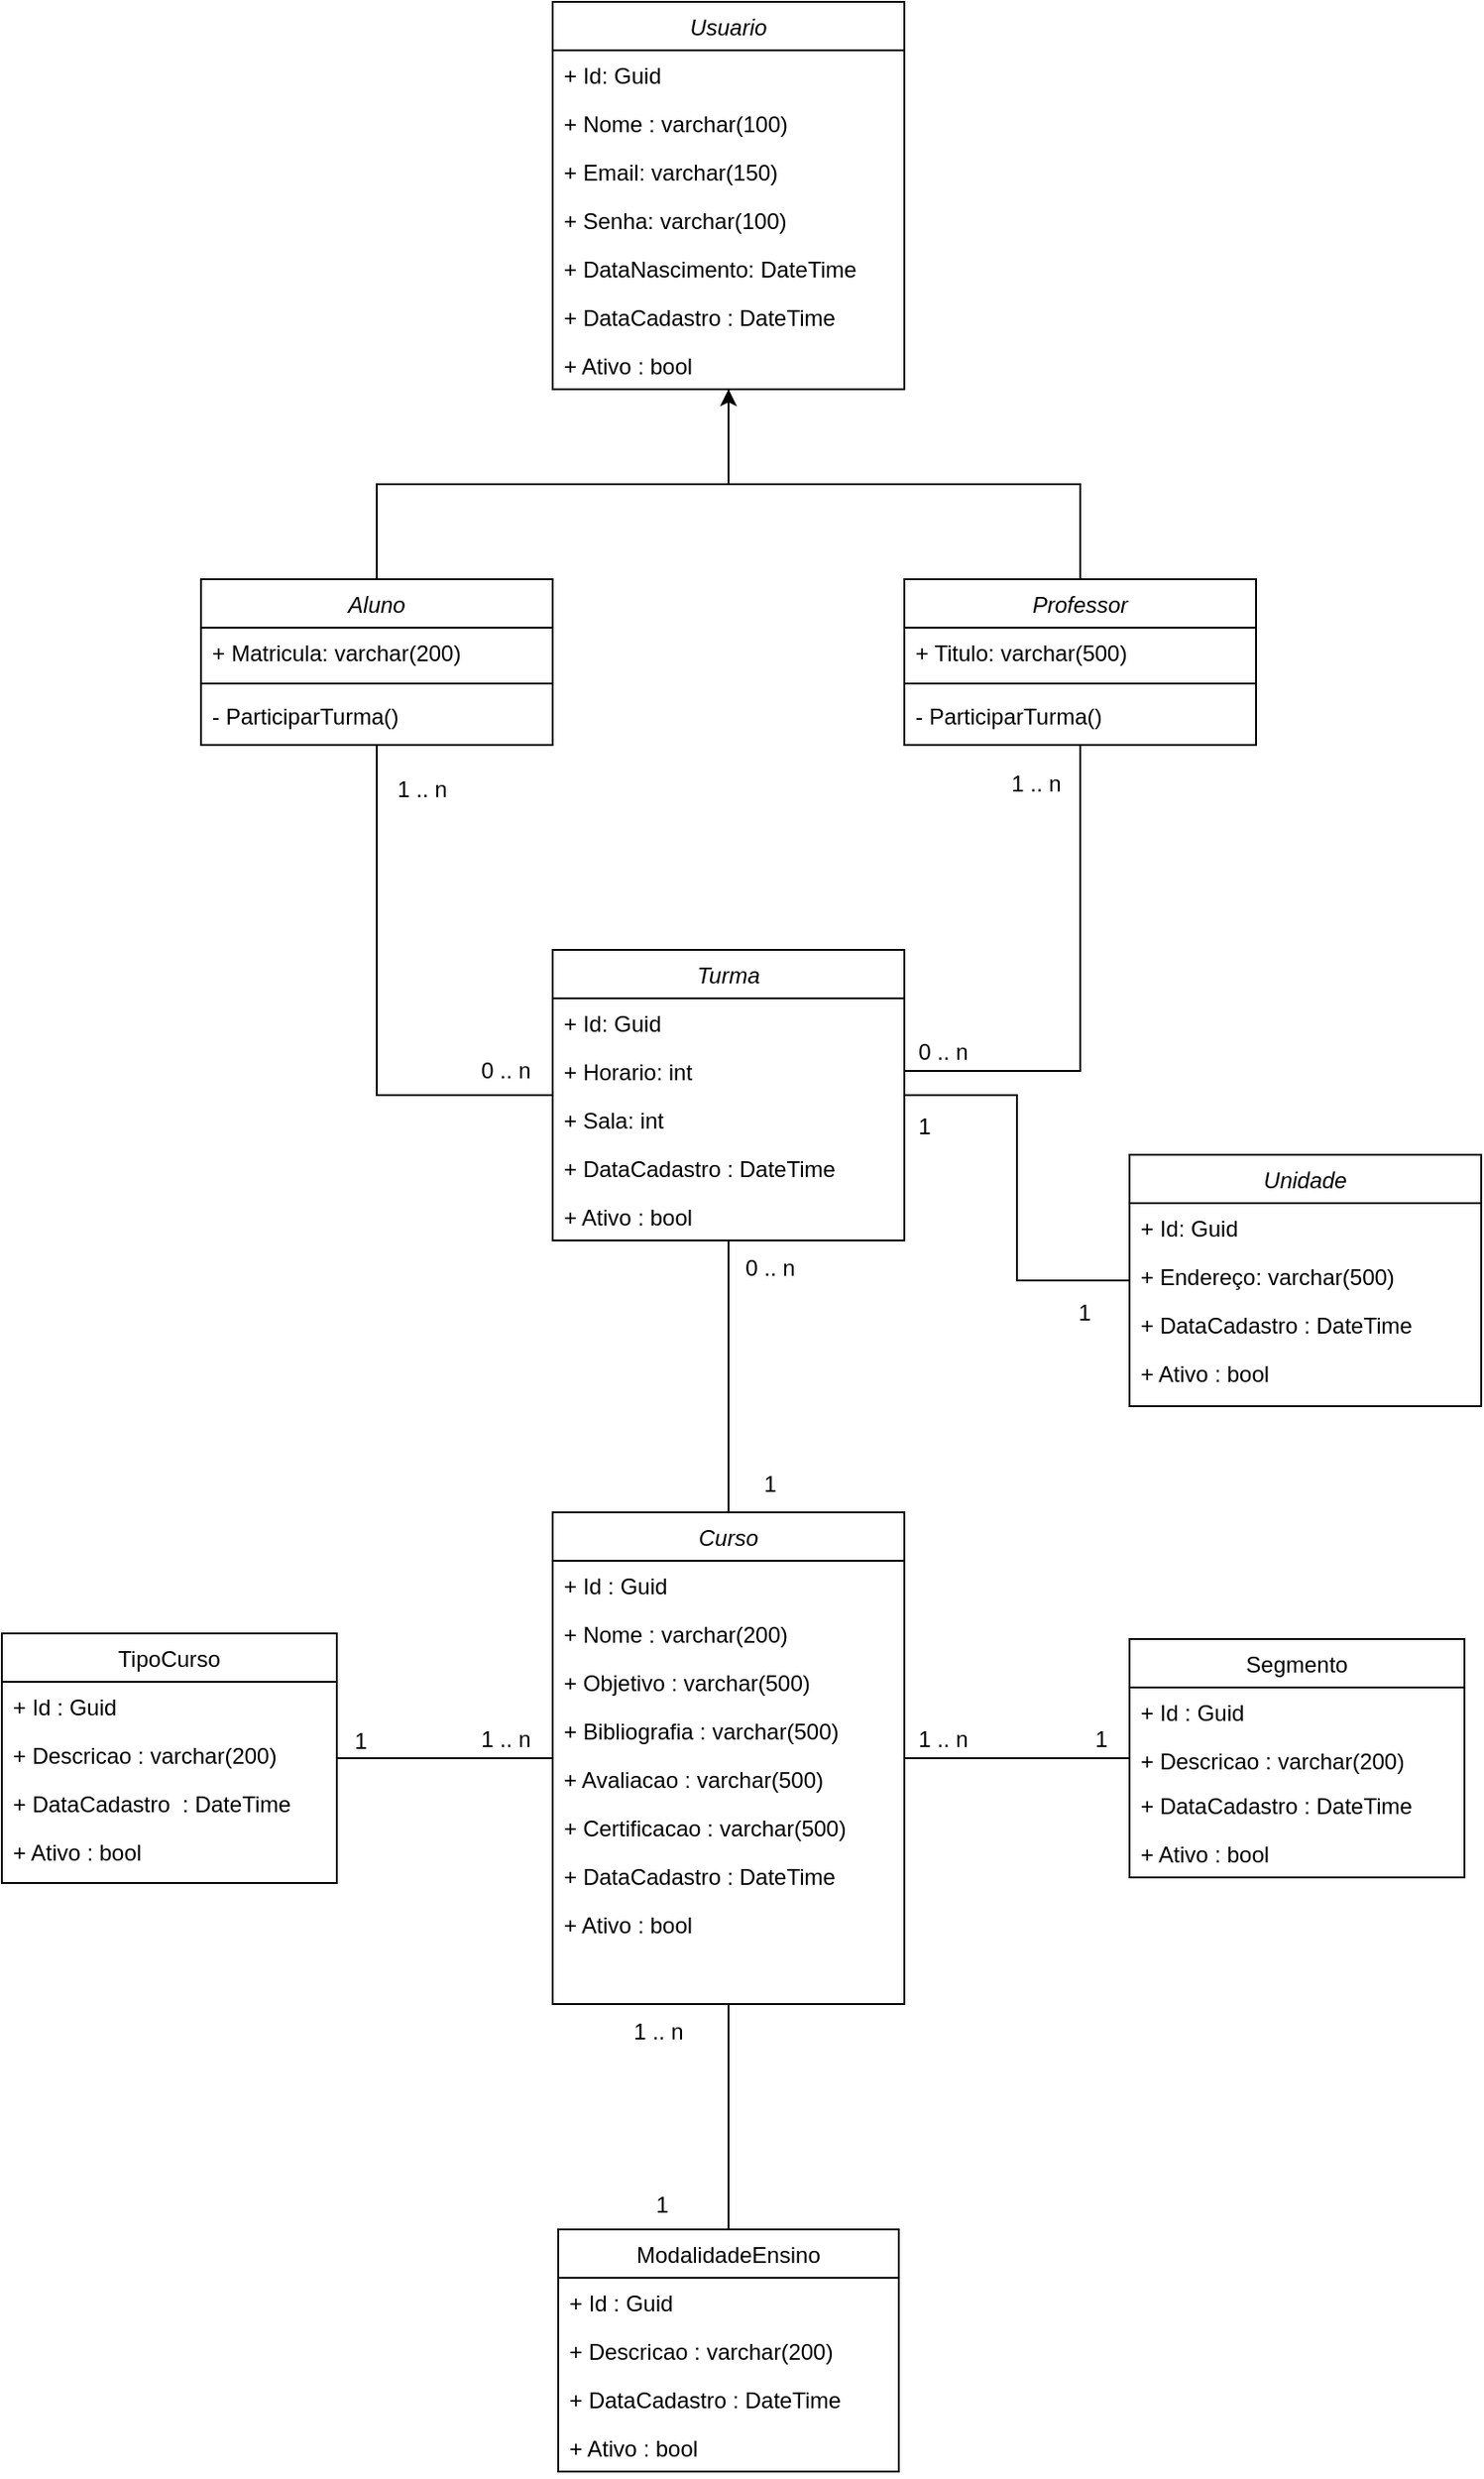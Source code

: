 <mxfile version="24.0.6" type="device">
  <diagram id="C5RBs43oDa-KdzZeNtuy" name="Page-1">
    <mxGraphModel dx="307" dy="649" grid="1" gridSize="10" guides="1" tooltips="1" connect="1" arrows="1" fold="1" page="1" pageScale="1" pageWidth="827" pageHeight="1169" math="0" shadow="0">
      <root>
        <mxCell id="WIyWlLk6GJQsqaUBKTNV-0" />
        <mxCell id="WIyWlLk6GJQsqaUBKTNV-1" parent="WIyWlLk6GJQsqaUBKTNV-0" />
        <mxCell id="TAdvPvk49oAJpefiYAiv-83" style="edgeStyle=orthogonalEdgeStyle;rounded=0;orthogonalLoop=1;jettySize=auto;html=1;endArrow=none;endFill=0;" parent="WIyWlLk6GJQsqaUBKTNV-1" source="zkfFHV4jXpPFQw0GAbJ--0" target="yjyp0f4zioa57aoHRvyX-16" edge="1">
          <mxGeometry relative="1" as="geometry" />
        </mxCell>
        <mxCell id="TAdvPvk49oAJpefiYAiv-85" style="edgeStyle=orthogonalEdgeStyle;rounded=0;orthogonalLoop=1;jettySize=auto;html=1;endArrow=none;endFill=0;" parent="WIyWlLk6GJQsqaUBKTNV-1" source="zkfFHV4jXpPFQw0GAbJ--0" target="zkfFHV4jXpPFQw0GAbJ--13" edge="1">
          <mxGeometry relative="1" as="geometry" />
        </mxCell>
        <mxCell id="zkfFHV4jXpPFQw0GAbJ--0" value="Curso" style="swimlane;fontStyle=2;align=center;verticalAlign=top;childLayout=stackLayout;horizontal=1;startSize=26;horizontalStack=0;resizeParent=1;resizeLast=0;collapsible=1;marginBottom=0;rounded=0;shadow=0;strokeWidth=1;" parent="WIyWlLk6GJQsqaUBKTNV-1" vertex="1">
          <mxGeometry x="1580" y="842" width="189" height="264" as="geometry">
            <mxRectangle x="230" y="140" width="160" height="26" as="alternateBounds" />
          </mxGeometry>
        </mxCell>
        <mxCell id="yjyp0f4zioa57aoHRvyX-2" value="+ Id : Guid" style="text;align=left;verticalAlign=top;spacingLeft=4;spacingRight=4;overflow=hidden;rotatable=0;points=[[0,0.5],[1,0.5]];portConstraint=eastwest;" parent="zkfFHV4jXpPFQw0GAbJ--0" vertex="1">
          <mxGeometry y="26" width="189" height="26" as="geometry" />
        </mxCell>
        <mxCell id="zkfFHV4jXpPFQw0GAbJ--1" value="+ Nome : varchar(200)" style="text;align=left;verticalAlign=top;spacingLeft=4;spacingRight=4;overflow=hidden;rotatable=0;points=[[0,0.5],[1,0.5]];portConstraint=eastwest;" parent="zkfFHV4jXpPFQw0GAbJ--0" vertex="1">
          <mxGeometry y="52" width="189" height="26" as="geometry" />
        </mxCell>
        <mxCell id="KGKcCPhVCYV8Rk8p4fIP-2" value="+ Objetivo : varchar(500)" style="text;align=left;verticalAlign=top;spacingLeft=4;spacingRight=4;overflow=hidden;rotatable=0;points=[[0,0.5],[1,0.5]];portConstraint=eastwest;rounded=0;shadow=0;html=0;" parent="zkfFHV4jXpPFQw0GAbJ--0" vertex="1">
          <mxGeometry y="78" width="189" height="26" as="geometry" />
        </mxCell>
        <mxCell id="KGKcCPhVCYV8Rk8p4fIP-3" value="+ Bibliografia : varchar(500)" style="text;align=left;verticalAlign=top;spacingLeft=4;spacingRight=4;overflow=hidden;rotatable=0;points=[[0,0.5],[1,0.5]];portConstraint=eastwest;rounded=0;shadow=0;html=0;" parent="zkfFHV4jXpPFQw0GAbJ--0" vertex="1">
          <mxGeometry y="104" width="189" height="26" as="geometry" />
        </mxCell>
        <mxCell id="KGKcCPhVCYV8Rk8p4fIP-4" value="+ Avaliacao : varchar(500)" style="text;align=left;verticalAlign=top;spacingLeft=4;spacingRight=4;overflow=hidden;rotatable=0;points=[[0,0.5],[1,0.5]];portConstraint=eastwest;rounded=0;shadow=0;html=0;" parent="zkfFHV4jXpPFQw0GAbJ--0" vertex="1">
          <mxGeometry y="130" width="189" height="26" as="geometry" />
        </mxCell>
        <mxCell id="KGKcCPhVCYV8Rk8p4fIP-5" value="+ Certificacao : varchar(500)" style="text;align=left;verticalAlign=top;spacingLeft=4;spacingRight=4;overflow=hidden;rotatable=0;points=[[0,0.5],[1,0.5]];portConstraint=eastwest;rounded=0;shadow=0;html=0;" parent="zkfFHV4jXpPFQw0GAbJ--0" vertex="1">
          <mxGeometry y="156" width="189" height="26" as="geometry" />
        </mxCell>
        <mxCell id="KGKcCPhVCYV8Rk8p4fIP-6" value="+ DataCadastro : DateTime" style="text;align=left;verticalAlign=top;spacingLeft=4;spacingRight=4;overflow=hidden;rotatable=0;points=[[0,0.5],[1,0.5]];portConstraint=eastwest;rounded=0;shadow=0;html=0;" parent="zkfFHV4jXpPFQw0GAbJ--0" vertex="1">
          <mxGeometry y="182" width="189" height="26" as="geometry" />
        </mxCell>
        <mxCell id="yjyp0f4zioa57aoHRvyX-3" value="+ Ativo : bool" style="text;align=left;verticalAlign=top;spacingLeft=4;spacingRight=4;overflow=hidden;rotatable=0;points=[[0,0.5],[1,0.5]];portConstraint=eastwest;rounded=0;shadow=0;html=0;" parent="zkfFHV4jXpPFQw0GAbJ--0" vertex="1">
          <mxGeometry y="208" width="189" height="26" as="geometry" />
        </mxCell>
        <mxCell id="zkfFHV4jXpPFQw0GAbJ--13" value="Segmento" style="swimlane;fontStyle=0;align=center;verticalAlign=top;childLayout=stackLayout;horizontal=1;startSize=26;horizontalStack=0;resizeParent=1;resizeLast=0;collapsible=1;marginBottom=0;rounded=0;shadow=0;strokeWidth=1;" parent="WIyWlLk6GJQsqaUBKTNV-1" vertex="1">
          <mxGeometry x="1890" y="910" width="180" height="128" as="geometry">
            <mxRectangle x="340" y="380" width="170" height="26" as="alternateBounds" />
          </mxGeometry>
        </mxCell>
        <mxCell id="yjyp0f4zioa57aoHRvyX-11" value="+ Id : Guid" style="text;align=left;verticalAlign=top;spacingLeft=4;spacingRight=4;overflow=hidden;rotatable=0;points=[[0,0.5],[1,0.5]];portConstraint=eastwest;" parent="zkfFHV4jXpPFQw0GAbJ--13" vertex="1">
          <mxGeometry y="26" width="180" height="26" as="geometry" />
        </mxCell>
        <mxCell id="zkfFHV4jXpPFQw0GAbJ--14" value="+ Descricao : varchar(200)" style="text;align=left;verticalAlign=top;spacingLeft=4;spacingRight=4;overflow=hidden;rotatable=0;points=[[0,0.5],[1,0.5]];portConstraint=eastwest;" parent="zkfFHV4jXpPFQw0GAbJ--13" vertex="1">
          <mxGeometry y="52" width="180" height="24" as="geometry" />
        </mxCell>
        <mxCell id="yjyp0f4zioa57aoHRvyX-24" value="+ DataCadastro : DateTime" style="text;align=left;verticalAlign=top;spacingLeft=4;spacingRight=4;overflow=hidden;rotatable=0;points=[[0,0.5],[1,0.5]];portConstraint=eastwest;rounded=0;shadow=0;html=0;" parent="zkfFHV4jXpPFQw0GAbJ--13" vertex="1">
          <mxGeometry y="76" width="180" height="26" as="geometry" />
        </mxCell>
        <mxCell id="yjyp0f4zioa57aoHRvyX-12" value="+ Ativo : bool" style="text;align=left;verticalAlign=top;spacingLeft=4;spacingRight=4;overflow=hidden;rotatable=0;points=[[0,0.5],[1,0.5]];portConstraint=eastwest;" parent="zkfFHV4jXpPFQw0GAbJ--13" vertex="1">
          <mxGeometry y="102" width="180" height="26" as="geometry" />
        </mxCell>
        <mxCell id="TAdvPvk49oAJpefiYAiv-84" style="edgeStyle=orthogonalEdgeStyle;rounded=0;orthogonalLoop=1;jettySize=auto;html=1;endArrow=none;endFill=0;" parent="WIyWlLk6GJQsqaUBKTNV-1" source="KGKcCPhVCYV8Rk8p4fIP-8" target="zkfFHV4jXpPFQw0GAbJ--0" edge="1">
          <mxGeometry relative="1" as="geometry" />
        </mxCell>
        <mxCell id="KGKcCPhVCYV8Rk8p4fIP-8" value="TipoCurso" style="swimlane;fontStyle=0;align=center;verticalAlign=top;childLayout=stackLayout;horizontal=1;startSize=26;horizontalStack=0;resizeParent=1;resizeLast=0;collapsible=1;marginBottom=0;rounded=0;shadow=0;strokeWidth=1;" parent="WIyWlLk6GJQsqaUBKTNV-1" vertex="1">
          <mxGeometry x="1284" y="907" width="180" height="134" as="geometry">
            <mxRectangle x="130" y="380" width="160" height="26" as="alternateBounds" />
          </mxGeometry>
        </mxCell>
        <mxCell id="KGKcCPhVCYV8Rk8p4fIP-9" value="+ Id : Guid" style="text;align=left;verticalAlign=top;spacingLeft=4;spacingRight=4;overflow=hidden;rotatable=0;points=[[0,0.5],[1,0.5]];portConstraint=eastwest;" parent="KGKcCPhVCYV8Rk8p4fIP-8" vertex="1">
          <mxGeometry y="26" width="180" height="26" as="geometry" />
        </mxCell>
        <mxCell id="yjyp0f4zioa57aoHRvyX-5" value="+ Descricao : varchar(200)" style="text;align=left;verticalAlign=top;spacingLeft=4;spacingRight=4;overflow=hidden;rotatable=0;points=[[0,0.5],[1,0.5]];portConstraint=eastwest;" parent="KGKcCPhVCYV8Rk8p4fIP-8" vertex="1">
          <mxGeometry y="52" width="180" height="26" as="geometry" />
        </mxCell>
        <mxCell id="yjyp0f4zioa57aoHRvyX-21" value="+ DataCadastro  : DateTime" style="text;align=left;verticalAlign=top;spacingLeft=4;spacingRight=4;overflow=hidden;rotatable=0;points=[[0,0.5],[1,0.5]];portConstraint=eastwest;rounded=0;shadow=0;html=0;" parent="KGKcCPhVCYV8Rk8p4fIP-8" vertex="1">
          <mxGeometry y="78" width="180" height="26" as="geometry" />
        </mxCell>
        <mxCell id="yjyp0f4zioa57aoHRvyX-6" value="+ Ativo : bool" style="text;align=left;verticalAlign=top;spacingLeft=4;spacingRight=4;overflow=hidden;rotatable=0;points=[[0,0.5],[1,0.5]];portConstraint=eastwest;" parent="KGKcCPhVCYV8Rk8p4fIP-8" vertex="1">
          <mxGeometry y="104" width="180" height="26" as="geometry" />
        </mxCell>
        <mxCell id="KGKcCPhVCYV8Rk8p4fIP-20" value="1" style="text;html=1;strokeColor=none;fillColor=none;align=center;verticalAlign=middle;whiteSpace=wrap;rounded=0;" parent="WIyWlLk6GJQsqaUBKTNV-1" vertex="1">
          <mxGeometry x="1447" y="950" width="60" height="30" as="geometry" />
        </mxCell>
        <mxCell id="KGKcCPhVCYV8Rk8p4fIP-21" value="1 .. n" style="text;html=1;strokeColor=none;fillColor=none;align=center;verticalAlign=middle;whiteSpace=wrap;rounded=0;" parent="WIyWlLk6GJQsqaUBKTNV-1" vertex="1">
          <mxGeometry x="1525" y="949" width="60" height="30" as="geometry" />
        </mxCell>
        <mxCell id="KGKcCPhVCYV8Rk8p4fIP-26" value="1 .. n" style="text;html=1;strokeColor=none;fillColor=none;align=center;verticalAlign=middle;whiteSpace=wrap;rounded=0;rotation=0;" parent="WIyWlLk6GJQsqaUBKTNV-1" vertex="1">
          <mxGeometry x="1760" y="949" width="60" height="30" as="geometry" />
        </mxCell>
        <mxCell id="KGKcCPhVCYV8Rk8p4fIP-27" value="1" style="text;html=1;strokeColor=none;fillColor=none;align=center;verticalAlign=middle;whiteSpace=wrap;rounded=0;" parent="WIyWlLk6GJQsqaUBKTNV-1" vertex="1">
          <mxGeometry x="1844.5" y="949" width="60" height="30" as="geometry" />
        </mxCell>
        <mxCell id="yjyp0f4zioa57aoHRvyX-16" value="ModalidadeEnsino" style="swimlane;fontStyle=0;align=center;verticalAlign=top;childLayout=stackLayout;horizontal=1;startSize=26;horizontalStack=0;resizeParent=1;resizeLast=0;collapsible=1;marginBottom=0;rounded=0;shadow=0;strokeWidth=1;" parent="WIyWlLk6GJQsqaUBKTNV-1" vertex="1">
          <mxGeometry x="1583" y="1227" width="183" height="130" as="geometry">
            <mxRectangle x="130" y="380" width="160" height="26" as="alternateBounds" />
          </mxGeometry>
        </mxCell>
        <mxCell id="yjyp0f4zioa57aoHRvyX-17" value="+ Id : Guid" style="text;align=left;verticalAlign=top;spacingLeft=4;spacingRight=4;overflow=hidden;rotatable=0;points=[[0,0.5],[1,0.5]];portConstraint=eastwest;" parent="yjyp0f4zioa57aoHRvyX-16" vertex="1">
          <mxGeometry y="26" width="183" height="26" as="geometry" />
        </mxCell>
        <mxCell id="yjyp0f4zioa57aoHRvyX-18" value="+ Descricao : varchar(200)" style="text;align=left;verticalAlign=top;spacingLeft=4;spacingRight=4;overflow=hidden;rotatable=0;points=[[0,0.5],[1,0.5]];portConstraint=eastwest;" parent="yjyp0f4zioa57aoHRvyX-16" vertex="1">
          <mxGeometry y="52" width="183" height="26" as="geometry" />
        </mxCell>
        <mxCell id="yjyp0f4zioa57aoHRvyX-25" value="+ DataCadastro : DateTime" style="text;align=left;verticalAlign=top;spacingLeft=4;spacingRight=4;overflow=hidden;rotatable=0;points=[[0,0.5],[1,0.5]];portConstraint=eastwest;rounded=0;shadow=0;html=0;" parent="yjyp0f4zioa57aoHRvyX-16" vertex="1">
          <mxGeometry y="78" width="183" height="26" as="geometry" />
        </mxCell>
        <mxCell id="yjyp0f4zioa57aoHRvyX-19" value="+ Ativo : bool" style="text;align=left;verticalAlign=top;spacingLeft=4;spacingRight=4;overflow=hidden;rotatable=0;points=[[0,0.5],[1,0.5]];portConstraint=eastwest;" parent="yjyp0f4zioa57aoHRvyX-16" vertex="1">
          <mxGeometry y="104" width="183" height="26" as="geometry" />
        </mxCell>
        <mxCell id="yjyp0f4zioa57aoHRvyX-28" value="1 .. n" style="text;html=1;strokeColor=none;fillColor=none;align=center;verticalAlign=middle;whiteSpace=wrap;rounded=0;rotation=0;" parent="WIyWlLk6GJQsqaUBKTNV-1" vertex="1">
          <mxGeometry x="1607" y="1106" width="60" height="30" as="geometry" />
        </mxCell>
        <mxCell id="yjyp0f4zioa57aoHRvyX-29" value="1" style="text;html=1;strokeColor=none;fillColor=none;align=center;verticalAlign=middle;whiteSpace=wrap;rounded=0;" parent="WIyWlLk6GJQsqaUBKTNV-1" vertex="1">
          <mxGeometry x="1609" y="1199" width="60" height="30" as="geometry" />
        </mxCell>
        <mxCell id="TAdvPvk49oAJpefiYAiv-76" style="edgeStyle=orthogonalEdgeStyle;rounded=0;orthogonalLoop=1;jettySize=auto;html=1;entryX=0.5;entryY=0;entryDx=0;entryDy=0;endArrow=none;endFill=0;" parent="WIyWlLk6GJQsqaUBKTNV-1" source="TAdvPvk49oAJpefiYAiv-0" target="zkfFHV4jXpPFQw0GAbJ--0" edge="1">
          <mxGeometry relative="1" as="geometry" />
        </mxCell>
        <mxCell id="TAdvPvk49oAJpefiYAiv-93" style="edgeStyle=orthogonalEdgeStyle;rounded=0;orthogonalLoop=1;jettySize=auto;html=1;endArrow=none;endFill=0;" parent="WIyWlLk6GJQsqaUBKTNV-1" source="TAdvPvk49oAJpefiYAiv-0" target="TAdvPvk49oAJpefiYAiv-87" edge="1">
          <mxGeometry relative="1" as="geometry" />
        </mxCell>
        <mxCell id="TAdvPvk49oAJpefiYAiv-0" value="Turma" style="swimlane;fontStyle=2;align=center;verticalAlign=top;childLayout=stackLayout;horizontal=1;startSize=26;horizontalStack=0;resizeParent=1;resizeLast=0;collapsible=1;marginBottom=0;rounded=0;shadow=0;strokeWidth=1;" parent="WIyWlLk6GJQsqaUBKTNV-1" vertex="1">
          <mxGeometry x="1580" y="540" width="189" height="156" as="geometry">
            <mxRectangle x="230" y="140" width="160" height="26" as="alternateBounds" />
          </mxGeometry>
        </mxCell>
        <mxCell id="TAdvPvk49oAJpefiYAiv-1" value="+ Id: Guid" style="text;align=left;verticalAlign=top;spacingLeft=4;spacingRight=4;overflow=hidden;rotatable=0;points=[[0,0.5],[1,0.5]];portConstraint=eastwest;" parent="TAdvPvk49oAJpefiYAiv-0" vertex="1">
          <mxGeometry y="26" width="189" height="26" as="geometry" />
        </mxCell>
        <mxCell id="TAdvPvk49oAJpefiYAiv-9" value="+ Horario: int" style="text;align=left;verticalAlign=top;spacingLeft=4;spacingRight=4;overflow=hidden;rotatable=0;points=[[0,0.5],[1,0.5]];portConstraint=eastwest;rounded=0;shadow=0;html=0;" parent="TAdvPvk49oAJpefiYAiv-0" vertex="1">
          <mxGeometry y="52" width="189" height="26" as="geometry" />
        </mxCell>
        <mxCell id="TAdvPvk49oAJpefiYAiv-47" value="+ Sala: int" style="text;align=left;verticalAlign=top;spacingLeft=4;spacingRight=4;overflow=hidden;rotatable=0;points=[[0,0.5],[1,0.5]];portConstraint=eastwest;rounded=0;shadow=0;html=0;" parent="TAdvPvk49oAJpefiYAiv-0" vertex="1">
          <mxGeometry y="78" width="189" height="26" as="geometry" />
        </mxCell>
        <mxCell id="TAdvPvk49oAJpefiYAiv-79" value="+ DataCadastro : DateTime" style="text;align=left;verticalAlign=top;spacingLeft=4;spacingRight=4;overflow=hidden;rotatable=0;points=[[0,0.5],[1,0.5]];portConstraint=eastwest;rounded=0;shadow=0;html=0;" parent="TAdvPvk49oAJpefiYAiv-0" vertex="1">
          <mxGeometry y="104" width="189" height="26" as="geometry" />
        </mxCell>
        <mxCell id="TAdvPvk49oAJpefiYAiv-48" value="+ Ativo : bool" style="text;align=left;verticalAlign=top;spacingLeft=4;spacingRight=4;overflow=hidden;rotatable=0;points=[[0,0.5],[1,0.5]];portConstraint=eastwest;rounded=0;shadow=0;html=0;" parent="TAdvPvk49oAJpefiYAiv-0" vertex="1">
          <mxGeometry y="130" width="189" height="26" as="geometry" />
        </mxCell>
        <mxCell id="TAdvPvk49oAJpefiYAiv-52" style="edgeStyle=orthogonalEdgeStyle;rounded=0;orthogonalLoop=1;jettySize=auto;html=1;exitX=0.5;exitY=1;exitDx=0;exitDy=0;entryX=0.5;entryY=0;entryDx=0;entryDy=0;endArrow=none;endFill=0;startArrow=classic;startFill=1;" parent="WIyWlLk6GJQsqaUBKTNV-1" source="TAdvPvk49oAJpefiYAiv-11" target="TAdvPvk49oAJpefiYAiv-31" edge="1">
          <mxGeometry relative="1" as="geometry" />
        </mxCell>
        <mxCell id="TAdvPvk49oAJpefiYAiv-11" value="Usuario" style="swimlane;fontStyle=2;align=center;verticalAlign=top;childLayout=stackLayout;horizontal=1;startSize=26;horizontalStack=0;resizeParent=1;resizeLast=0;collapsible=1;marginBottom=0;rounded=0;shadow=0;strokeWidth=1;" parent="WIyWlLk6GJQsqaUBKTNV-1" vertex="1">
          <mxGeometry x="1580" y="31" width="189" height="208" as="geometry">
            <mxRectangle x="230" y="140" width="160" height="26" as="alternateBounds" />
          </mxGeometry>
        </mxCell>
        <mxCell id="TAdvPvk49oAJpefiYAiv-12" value="+ Id: Guid" style="text;align=left;verticalAlign=top;spacingLeft=4;spacingRight=4;overflow=hidden;rotatable=0;points=[[0,0.5],[1,0.5]];portConstraint=eastwest;" parent="TAdvPvk49oAJpefiYAiv-11" vertex="1">
          <mxGeometry y="26" width="189" height="26" as="geometry" />
        </mxCell>
        <mxCell id="TAdvPvk49oAJpefiYAiv-13" value="+ Nome : varchar(100)" style="text;align=left;verticalAlign=top;spacingLeft=4;spacingRight=4;overflow=hidden;rotatable=0;points=[[0,0.5],[1,0.5]];portConstraint=eastwest;" parent="TAdvPvk49oAJpefiYAiv-11" vertex="1">
          <mxGeometry y="52" width="189" height="26" as="geometry" />
        </mxCell>
        <mxCell id="TAdvPvk49oAJpefiYAiv-14" value="+ Email: varchar(150)" style="text;align=left;verticalAlign=top;spacingLeft=4;spacingRight=4;overflow=hidden;rotatable=0;points=[[0,0.5],[1,0.5]];portConstraint=eastwest;rounded=0;shadow=0;html=0;" parent="TAdvPvk49oAJpefiYAiv-11" vertex="1">
          <mxGeometry y="78" width="189" height="26" as="geometry" />
        </mxCell>
        <mxCell id="TAdvPvk49oAJpefiYAiv-15" value="+ Senha: varchar(100)" style="text;align=left;verticalAlign=top;spacingLeft=4;spacingRight=4;overflow=hidden;rotatable=0;points=[[0,0.5],[1,0.5]];portConstraint=eastwest;rounded=0;shadow=0;html=0;" parent="TAdvPvk49oAJpefiYAiv-11" vertex="1">
          <mxGeometry y="104" width="189" height="26" as="geometry" />
        </mxCell>
        <mxCell id="TAdvPvk49oAJpefiYAiv-16" value="+ DataNascimento: DateTime" style="text;align=left;verticalAlign=top;spacingLeft=4;spacingRight=4;overflow=hidden;rotatable=0;points=[[0,0.5],[1,0.5]];portConstraint=eastwest;rounded=0;shadow=0;html=0;" parent="TAdvPvk49oAJpefiYAiv-11" vertex="1">
          <mxGeometry y="130" width="189" height="26" as="geometry" />
        </mxCell>
        <mxCell id="TAdvPvk49oAJpefiYAiv-20" value="+ DataCadastro : DateTime" style="text;align=left;verticalAlign=top;spacingLeft=4;spacingRight=4;overflow=hidden;rotatable=0;points=[[0,0.5],[1,0.5]];portConstraint=eastwest;rounded=0;shadow=0;html=0;" parent="TAdvPvk49oAJpefiYAiv-11" vertex="1">
          <mxGeometry y="156" width="189" height="26" as="geometry" />
        </mxCell>
        <mxCell id="TAdvPvk49oAJpefiYAiv-77" value="+ Ativo : bool" style="text;align=left;verticalAlign=top;spacingLeft=4;spacingRight=4;overflow=hidden;rotatable=0;points=[[0,0.5],[1,0.5]];portConstraint=eastwest;rounded=0;shadow=0;html=0;" parent="TAdvPvk49oAJpefiYAiv-11" vertex="1">
          <mxGeometry y="182" width="189" height="26" as="geometry" />
        </mxCell>
        <mxCell id="TAdvPvk49oAJpefiYAiv-73" style="edgeStyle=orthogonalEdgeStyle;rounded=0;orthogonalLoop=1;jettySize=auto;html=1;exitX=0.5;exitY=1;exitDx=0;exitDy=0;entryX=0;entryY=0.5;entryDx=0;entryDy=0;endArrow=none;endFill=0;" parent="WIyWlLk6GJQsqaUBKTNV-1" source="TAdvPvk49oAJpefiYAiv-21" target="TAdvPvk49oAJpefiYAiv-0" edge="1">
          <mxGeometry relative="1" as="geometry" />
        </mxCell>
        <mxCell id="TAdvPvk49oAJpefiYAiv-21" value="Aluno" style="swimlane;fontStyle=2;align=center;verticalAlign=top;childLayout=stackLayout;horizontal=1;startSize=26;horizontalStack=0;resizeParent=1;resizeLast=0;collapsible=1;marginBottom=0;rounded=0;shadow=0;strokeWidth=1;" parent="WIyWlLk6GJQsqaUBKTNV-1" vertex="1">
          <mxGeometry x="1391" y="341" width="189" height="89" as="geometry">
            <mxRectangle x="230" y="140" width="160" height="26" as="alternateBounds" />
          </mxGeometry>
        </mxCell>
        <mxCell id="TAdvPvk49oAJpefiYAiv-28" value="+ Matricula: varchar(200)" style="text;align=left;verticalAlign=top;spacingLeft=4;spacingRight=4;overflow=hidden;rotatable=0;points=[[0,0.5],[1,0.5]];portConstraint=eastwest;rounded=0;shadow=0;html=0;" parent="TAdvPvk49oAJpefiYAiv-21" vertex="1">
          <mxGeometry y="26" width="189" height="26" as="geometry" />
        </mxCell>
        <mxCell id="TAdvPvk49oAJpefiYAiv-69" value="" style="line;strokeWidth=1;fillColor=none;align=left;verticalAlign=middle;spacingTop=-1;spacingLeft=3;spacingRight=3;rotatable=0;labelPosition=right;points=[];portConstraint=eastwest;strokeColor=inherit;" parent="TAdvPvk49oAJpefiYAiv-21" vertex="1">
          <mxGeometry y="52" width="189" height="8" as="geometry" />
        </mxCell>
        <mxCell id="TAdvPvk49oAJpefiYAiv-80" value="- ParticiparTurma()" style="text;align=left;verticalAlign=top;spacingLeft=4;spacingRight=4;overflow=hidden;rotatable=0;points=[[0,0.5],[1,0.5]];portConstraint=eastwest;rounded=0;shadow=0;html=0;" parent="TAdvPvk49oAJpefiYAiv-21" vertex="1">
          <mxGeometry y="60" width="189" height="26" as="geometry" />
        </mxCell>
        <mxCell id="TAdvPvk49oAJpefiYAiv-74" style="edgeStyle=orthogonalEdgeStyle;rounded=0;orthogonalLoop=1;jettySize=auto;html=1;entryX=1;entryY=0.5;entryDx=0;entryDy=0;endArrow=none;endFill=0;" parent="WIyWlLk6GJQsqaUBKTNV-1" source="TAdvPvk49oAJpefiYAiv-31" target="TAdvPvk49oAJpefiYAiv-9" edge="1">
          <mxGeometry relative="1" as="geometry" />
        </mxCell>
        <mxCell id="TAdvPvk49oAJpefiYAiv-31" value="Professor" style="swimlane;fontStyle=2;align=center;verticalAlign=top;childLayout=stackLayout;horizontal=1;startSize=26;horizontalStack=0;resizeParent=1;resizeLast=0;collapsible=1;marginBottom=0;rounded=0;shadow=0;strokeWidth=1;" parent="WIyWlLk6GJQsqaUBKTNV-1" vertex="1">
          <mxGeometry x="1769" y="341" width="189" height="89" as="geometry">
            <mxRectangle x="230" y="140" width="160" height="26" as="alternateBounds" />
          </mxGeometry>
        </mxCell>
        <mxCell id="TAdvPvk49oAJpefiYAiv-38" value="+ Titulo: varchar(500)" style="text;align=left;verticalAlign=top;spacingLeft=4;spacingRight=4;overflow=hidden;rotatable=0;points=[[0,0.5],[1,0.5]];portConstraint=eastwest;rounded=0;shadow=0;html=0;" parent="TAdvPvk49oAJpefiYAiv-31" vertex="1">
          <mxGeometry y="26" width="189" height="26" as="geometry" />
        </mxCell>
        <mxCell id="TAdvPvk49oAJpefiYAiv-71" value="" style="line;strokeWidth=1;fillColor=none;align=left;verticalAlign=middle;spacingTop=-1;spacingLeft=3;spacingRight=3;rotatable=0;labelPosition=right;points=[];portConstraint=eastwest;strokeColor=inherit;" parent="TAdvPvk49oAJpefiYAiv-31" vertex="1">
          <mxGeometry y="52" width="189" height="8" as="geometry" />
        </mxCell>
        <mxCell id="TAdvPvk49oAJpefiYAiv-81" value="- ParticiparTurma()" style="text;align=left;verticalAlign=top;spacingLeft=4;spacingRight=4;overflow=hidden;rotatable=0;points=[[0,0.5],[1,0.5]];portConstraint=eastwest;rounded=0;shadow=0;html=0;" parent="TAdvPvk49oAJpefiYAiv-31" vertex="1">
          <mxGeometry y="60" width="189" height="26" as="geometry" />
        </mxCell>
        <mxCell id="TAdvPvk49oAJpefiYAiv-51" style="edgeStyle=orthogonalEdgeStyle;rounded=0;orthogonalLoop=1;jettySize=auto;html=1;entryX=0.5;entryY=0;entryDx=0;entryDy=0;exitX=0.5;exitY=1;exitDx=0;exitDy=0;endArrow=none;endFill=0;" parent="WIyWlLk6GJQsqaUBKTNV-1" source="TAdvPvk49oAJpefiYAiv-11" target="TAdvPvk49oAJpefiYAiv-21" edge="1">
          <mxGeometry relative="1" as="geometry">
            <mxPoint x="1520" y="289.0" as="sourcePoint" />
          </mxGeometry>
        </mxCell>
        <mxCell id="TAdvPvk49oAJpefiYAiv-87" value="Unidade" style="swimlane;fontStyle=2;align=center;verticalAlign=top;childLayout=stackLayout;horizontal=1;startSize=26;horizontalStack=0;resizeParent=1;resizeLast=0;collapsible=1;marginBottom=0;rounded=0;shadow=0;strokeWidth=1;" parent="WIyWlLk6GJQsqaUBKTNV-1" vertex="1">
          <mxGeometry x="1890" y="650" width="189" height="135" as="geometry">
            <mxRectangle x="230" y="140" width="160" height="26" as="alternateBounds" />
          </mxGeometry>
        </mxCell>
        <mxCell id="TAdvPvk49oAJpefiYAiv-88" value="+ Id: Guid" style="text;align=left;verticalAlign=top;spacingLeft=4;spacingRight=4;overflow=hidden;rotatable=0;points=[[0,0.5],[1,0.5]];portConstraint=eastwest;" parent="TAdvPvk49oAJpefiYAiv-87" vertex="1">
          <mxGeometry y="26" width="189" height="26" as="geometry" />
        </mxCell>
        <mxCell id="TAdvPvk49oAJpefiYAiv-89" value="+ Endereço: varchar(500)" style="text;align=left;verticalAlign=top;spacingLeft=4;spacingRight=4;overflow=hidden;rotatable=0;points=[[0,0.5],[1,0.5]];portConstraint=eastwest;rounded=0;shadow=0;html=0;" parent="TAdvPvk49oAJpefiYAiv-87" vertex="1">
          <mxGeometry y="52" width="189" height="26" as="geometry" />
        </mxCell>
        <mxCell id="TAdvPvk49oAJpefiYAiv-91" value="+ DataCadastro : DateTime" style="text;align=left;verticalAlign=top;spacingLeft=4;spacingRight=4;overflow=hidden;rotatable=0;points=[[0,0.5],[1,0.5]];portConstraint=eastwest;rounded=0;shadow=0;html=0;" parent="TAdvPvk49oAJpefiYAiv-87" vertex="1">
          <mxGeometry y="78" width="189" height="26" as="geometry" />
        </mxCell>
        <mxCell id="TAdvPvk49oAJpefiYAiv-92" value="+ Ativo : bool" style="text;align=left;verticalAlign=top;spacingLeft=4;spacingRight=4;overflow=hidden;rotatable=0;points=[[0,0.5],[1,0.5]];portConstraint=eastwest;rounded=0;shadow=0;html=0;" parent="TAdvPvk49oAJpefiYAiv-87" vertex="1">
          <mxGeometry y="104" width="189" height="26" as="geometry" />
        </mxCell>
        <mxCell id="TAdvPvk49oAJpefiYAiv-94" value="1" style="text;html=1;strokeColor=none;fillColor=none;align=center;verticalAlign=middle;whiteSpace=wrap;rounded=0;" parent="WIyWlLk6GJQsqaUBKTNV-1" vertex="1">
          <mxGeometry x="1750" y="620" width="60" height="30" as="geometry" />
        </mxCell>
        <mxCell id="TAdvPvk49oAJpefiYAiv-95" value="1" style="text;html=1;strokeColor=none;fillColor=none;align=center;verticalAlign=middle;whiteSpace=wrap;rounded=0;" parent="WIyWlLk6GJQsqaUBKTNV-1" vertex="1">
          <mxGeometry x="1836" y="720" width="60" height="30" as="geometry" />
        </mxCell>
        <mxCell id="TAdvPvk49oAJpefiYAiv-96" value="1" style="text;html=1;strokeColor=none;fillColor=none;align=center;verticalAlign=middle;whiteSpace=wrap;rounded=0;" parent="WIyWlLk6GJQsqaUBKTNV-1" vertex="1">
          <mxGeometry x="1667" y="812" width="60" height="30" as="geometry" />
        </mxCell>
        <mxCell id="TAdvPvk49oAJpefiYAiv-97" value="0 .. n" style="text;html=1;strokeColor=none;fillColor=none;align=center;verticalAlign=middle;whiteSpace=wrap;rounded=0;" parent="WIyWlLk6GJQsqaUBKTNV-1" vertex="1">
          <mxGeometry x="1667" y="696" width="60" height="30" as="geometry" />
        </mxCell>
        <mxCell id="TAdvPvk49oAJpefiYAiv-98" value="0 .. n" style="text;html=1;strokeColor=none;fillColor=none;align=center;verticalAlign=middle;whiteSpace=wrap;rounded=0;" parent="WIyWlLk6GJQsqaUBKTNV-1" vertex="1">
          <mxGeometry x="1525" y="590" width="60" height="30" as="geometry" />
        </mxCell>
        <mxCell id="TAdvPvk49oAJpefiYAiv-99" value="1 .. n" style="text;html=1;strokeColor=none;fillColor=none;align=center;verticalAlign=middle;whiteSpace=wrap;rounded=0;" parent="WIyWlLk6GJQsqaUBKTNV-1" vertex="1">
          <mxGeometry x="1480" y="439" width="60" height="30" as="geometry" />
        </mxCell>
        <mxCell id="TAdvPvk49oAJpefiYAiv-100" value="0 .. n" style="text;html=1;strokeColor=none;fillColor=none;align=center;verticalAlign=middle;whiteSpace=wrap;rounded=0;" parent="WIyWlLk6GJQsqaUBKTNV-1" vertex="1">
          <mxGeometry x="1760" y="580" width="60" height="30" as="geometry" />
        </mxCell>
        <mxCell id="TAdvPvk49oAJpefiYAiv-101" value="1 .. n" style="text;html=1;strokeColor=none;fillColor=none;align=center;verticalAlign=middle;whiteSpace=wrap;rounded=0;" parent="WIyWlLk6GJQsqaUBKTNV-1" vertex="1">
          <mxGeometry x="1810" y="436" width="60" height="30" as="geometry" />
        </mxCell>
      </root>
    </mxGraphModel>
  </diagram>
</mxfile>
